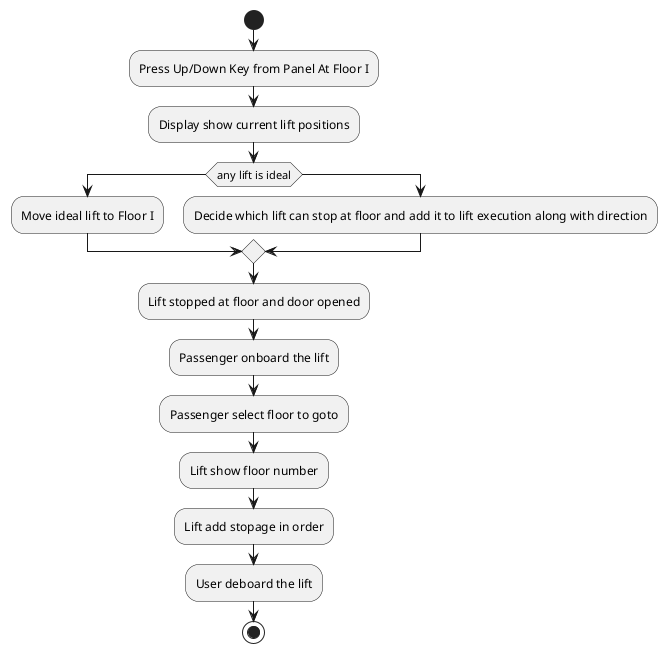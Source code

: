 @startuml
'https://plantuml.com/activity-diagram-beta

start
:Press Up/Down Key from Panel At Floor I;
:Display show current lift positions;
if(any lift is ideal)
    :Move ideal lift to Floor I;
else
    :Decide which lift can stop at floor and add it to lift execution along with direction;
endif
:Lift stopped at floor and door opened;
:Passenger onboard the lift;
:Passenger select floor to goto;
:Lift show floor number;
:Lift add stopage in order;
:User deboard the lift;





stop

@enduml
